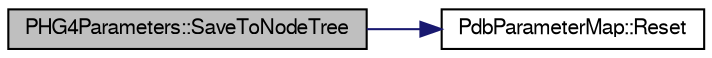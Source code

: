 digraph "PHG4Parameters::SaveToNodeTree"
{
  bgcolor="transparent";
  edge [fontname="FreeSans",fontsize="10",labelfontname="FreeSans",labelfontsize="10"];
  node [fontname="FreeSans",fontsize="10",shape=record];
  rankdir="LR";
  Node1 [label="PHG4Parameters::SaveToNodeTree",height=0.2,width=0.4,color="black", fillcolor="grey75", style="filled" fontcolor="black"];
  Node1 -> Node2 [color="midnightblue",fontsize="10",style="solid",fontname="FreeSans"];
  Node2 [label="PdbParameterMap::Reset",height=0.2,width=0.4,color="black",URL="$d8/d21/classPdbParameterMap.html#a3926d31279e7d79bdc252d18c1207a2a",tooltip="Clear Event. "];
}

